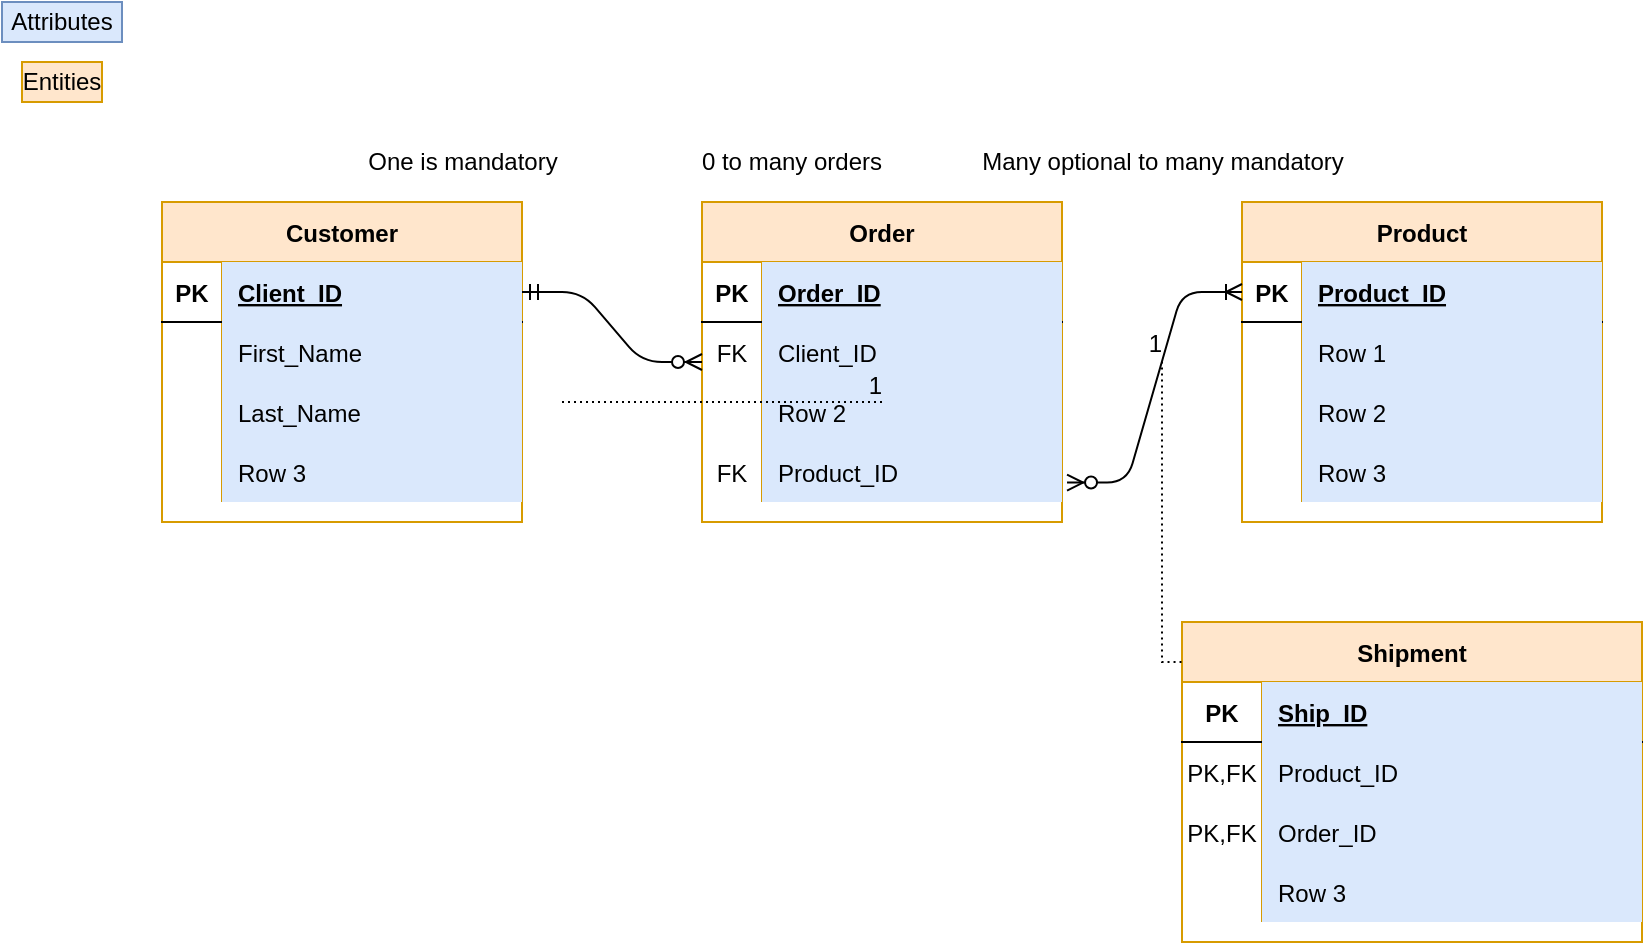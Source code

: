 <mxfile version="14.6.13" type="github"><diagram id="dd8alpgqYTCIllDa-1uj" name="Page-1"><mxGraphModel dx="981" dy="628" grid="1" gridSize="10" guides="1" tooltips="1" connect="1" arrows="1" fold="1" page="1" pageScale="1" pageWidth="850" pageHeight="1100" math="0" shadow="0"><root><mxCell id="0"/><mxCell id="1" parent="0"/><mxCell id="5O8aI4W-11ODeVFos5f2-3" value="Order" style="shape=table;startSize=30;container=1;collapsible=1;childLayout=tableLayout;fixedRows=1;rowLines=0;fontStyle=1;align=center;resizeLast=1;fillColor=#ffe6cc;strokeColor=#d79b00;" vertex="1" parent="1"><mxGeometry x="380" y="260" width="180" height="160" as="geometry"/></mxCell><mxCell id="5O8aI4W-11ODeVFos5f2-4" value="" style="shape=partialRectangle;collapsible=0;dropTarget=0;pointerEvents=0;fillColor=none;top=0;left=0;bottom=1;right=0;points=[[0,0.5],[1,0.5]];portConstraint=eastwest;" vertex="1" parent="5O8aI4W-11ODeVFos5f2-3"><mxGeometry y="30" width="180" height="30" as="geometry"/></mxCell><mxCell id="5O8aI4W-11ODeVFos5f2-5" value="PK" style="shape=partialRectangle;connectable=0;fillColor=none;top=0;left=0;bottom=0;right=0;fontStyle=1;overflow=hidden;" vertex="1" parent="5O8aI4W-11ODeVFos5f2-4"><mxGeometry width="30" height="30" as="geometry"/></mxCell><mxCell id="5O8aI4W-11ODeVFos5f2-6" value="Order_ID" style="shape=partialRectangle;connectable=0;fillColor=#dae8fc;top=0;left=0;bottom=0;right=0;align=left;spacingLeft=6;fontStyle=5;overflow=hidden;strokeColor=#6c8ebf;" vertex="1" parent="5O8aI4W-11ODeVFos5f2-4"><mxGeometry x="30" width="150" height="30" as="geometry"/></mxCell><mxCell id="5O8aI4W-11ODeVFos5f2-7" value="" style="shape=partialRectangle;collapsible=0;dropTarget=0;pointerEvents=0;fillColor=none;top=0;left=0;bottom=0;right=0;points=[[0,0.5],[1,0.5]];portConstraint=eastwest;" vertex="1" parent="5O8aI4W-11ODeVFos5f2-3"><mxGeometry y="60" width="180" height="30" as="geometry"/></mxCell><mxCell id="5O8aI4W-11ODeVFos5f2-8" value="FK" style="shape=partialRectangle;connectable=0;fillColor=none;top=0;left=0;bottom=0;right=0;editable=1;overflow=hidden;" vertex="1" parent="5O8aI4W-11ODeVFos5f2-7"><mxGeometry width="30" height="30" as="geometry"/></mxCell><mxCell id="5O8aI4W-11ODeVFos5f2-9" value="Client_ID" style="shape=partialRectangle;connectable=0;fillColor=#dae8fc;top=0;left=0;bottom=0;right=0;align=left;spacingLeft=6;overflow=hidden;strokeColor=#6c8ebf;" vertex="1" parent="5O8aI4W-11ODeVFos5f2-7"><mxGeometry x="30" width="150" height="30" as="geometry"/></mxCell><mxCell id="5O8aI4W-11ODeVFos5f2-10" value="" style="shape=partialRectangle;collapsible=0;dropTarget=0;pointerEvents=0;fillColor=none;top=0;left=0;bottom=0;right=0;points=[[0,0.5],[1,0.5]];portConstraint=eastwest;" vertex="1" parent="5O8aI4W-11ODeVFos5f2-3"><mxGeometry y="90" width="180" height="30" as="geometry"/></mxCell><mxCell id="5O8aI4W-11ODeVFos5f2-11" value="" style="shape=partialRectangle;connectable=0;fillColor=none;top=0;left=0;bottom=0;right=0;editable=1;overflow=hidden;" vertex="1" parent="5O8aI4W-11ODeVFos5f2-10"><mxGeometry width="30" height="30" as="geometry"/></mxCell><mxCell id="5O8aI4W-11ODeVFos5f2-12" value="Row 2" style="shape=partialRectangle;connectable=0;fillColor=#dae8fc;top=0;left=0;bottom=0;right=0;align=left;spacingLeft=6;overflow=hidden;strokeColor=#6c8ebf;" vertex="1" parent="5O8aI4W-11ODeVFos5f2-10"><mxGeometry x="30" width="150" height="30" as="geometry"/></mxCell><mxCell id="5O8aI4W-11ODeVFos5f2-13" value="" style="shape=partialRectangle;collapsible=0;dropTarget=0;pointerEvents=0;fillColor=none;top=0;left=0;bottom=0;right=0;points=[[0,0.5],[1,0.5]];portConstraint=eastwest;" vertex="1" parent="5O8aI4W-11ODeVFos5f2-3"><mxGeometry y="120" width="180" height="30" as="geometry"/></mxCell><mxCell id="5O8aI4W-11ODeVFos5f2-14" value="FK" style="shape=partialRectangle;connectable=0;fillColor=none;top=0;left=0;bottom=0;right=0;editable=1;overflow=hidden;" vertex="1" parent="5O8aI4W-11ODeVFos5f2-13"><mxGeometry width="30" height="30" as="geometry"/></mxCell><mxCell id="5O8aI4W-11ODeVFos5f2-15" value="Product_ID" style="shape=partialRectangle;connectable=0;fillColor=#dae8fc;top=0;left=0;bottom=0;right=0;align=left;spacingLeft=6;overflow=hidden;strokeColor=#6c8ebf;" vertex="1" parent="5O8aI4W-11ODeVFos5f2-13"><mxGeometry x="30" width="150" height="30" as="geometry"/></mxCell><mxCell id="5O8aI4W-11ODeVFos5f2-20" value="Product" style="shape=table;startSize=30;container=1;collapsible=1;childLayout=tableLayout;fixedRows=1;rowLines=0;fontStyle=1;align=center;resizeLast=1;fillColor=#ffe6cc;strokeColor=#d79b00;" vertex="1" parent="1"><mxGeometry x="650" y="260" width="180" height="160" as="geometry"/></mxCell><mxCell id="5O8aI4W-11ODeVFos5f2-21" value="" style="shape=partialRectangle;collapsible=0;dropTarget=0;pointerEvents=0;fillColor=none;top=0;left=0;bottom=1;right=0;points=[[0,0.5],[1,0.5]];portConstraint=eastwest;" vertex="1" parent="5O8aI4W-11ODeVFos5f2-20"><mxGeometry y="30" width="180" height="30" as="geometry"/></mxCell><mxCell id="5O8aI4W-11ODeVFos5f2-22" value="PK" style="shape=partialRectangle;connectable=0;fillColor=none;top=0;left=0;bottom=0;right=0;fontStyle=1;overflow=hidden;" vertex="1" parent="5O8aI4W-11ODeVFos5f2-21"><mxGeometry width="30" height="30" as="geometry"/></mxCell><mxCell id="5O8aI4W-11ODeVFos5f2-23" value="Product_ID" style="shape=partialRectangle;connectable=0;fillColor=#dae8fc;top=0;left=0;bottom=0;right=0;align=left;spacingLeft=6;fontStyle=5;overflow=hidden;strokeColor=#6c8ebf;" vertex="1" parent="5O8aI4W-11ODeVFos5f2-21"><mxGeometry x="30" width="150" height="30" as="geometry"/></mxCell><mxCell id="5O8aI4W-11ODeVFos5f2-24" value="" style="shape=partialRectangle;collapsible=0;dropTarget=0;pointerEvents=0;fillColor=none;top=0;left=0;bottom=0;right=0;points=[[0,0.5],[1,0.5]];portConstraint=eastwest;" vertex="1" parent="5O8aI4W-11ODeVFos5f2-20"><mxGeometry y="60" width="180" height="30" as="geometry"/></mxCell><mxCell id="5O8aI4W-11ODeVFos5f2-25" value="" style="shape=partialRectangle;connectable=0;fillColor=none;top=0;left=0;bottom=0;right=0;editable=1;overflow=hidden;" vertex="1" parent="5O8aI4W-11ODeVFos5f2-24"><mxGeometry width="30" height="30" as="geometry"/></mxCell><mxCell id="5O8aI4W-11ODeVFos5f2-26" value="Row 1" style="shape=partialRectangle;connectable=0;fillColor=#dae8fc;top=0;left=0;bottom=0;right=0;align=left;spacingLeft=6;overflow=hidden;strokeColor=#6c8ebf;" vertex="1" parent="5O8aI4W-11ODeVFos5f2-24"><mxGeometry x="30" width="150" height="30" as="geometry"/></mxCell><mxCell id="5O8aI4W-11ODeVFos5f2-27" value="" style="shape=partialRectangle;collapsible=0;dropTarget=0;pointerEvents=0;fillColor=none;top=0;left=0;bottom=0;right=0;points=[[0,0.5],[1,0.5]];portConstraint=eastwest;" vertex="1" parent="5O8aI4W-11ODeVFos5f2-20"><mxGeometry y="90" width="180" height="30" as="geometry"/></mxCell><mxCell id="5O8aI4W-11ODeVFos5f2-28" value="" style="shape=partialRectangle;connectable=0;fillColor=none;top=0;left=0;bottom=0;right=0;editable=1;overflow=hidden;" vertex="1" parent="5O8aI4W-11ODeVFos5f2-27"><mxGeometry width="30" height="30" as="geometry"/></mxCell><mxCell id="5O8aI4W-11ODeVFos5f2-29" value="Row 2" style="shape=partialRectangle;connectable=0;fillColor=#dae8fc;top=0;left=0;bottom=0;right=0;align=left;spacingLeft=6;overflow=hidden;strokeColor=#6c8ebf;" vertex="1" parent="5O8aI4W-11ODeVFos5f2-27"><mxGeometry x="30" width="150" height="30" as="geometry"/></mxCell><mxCell id="5O8aI4W-11ODeVFos5f2-30" value="" style="shape=partialRectangle;collapsible=0;dropTarget=0;pointerEvents=0;fillColor=none;top=0;left=0;bottom=0;right=0;points=[[0,0.5],[1,0.5]];portConstraint=eastwest;" vertex="1" parent="5O8aI4W-11ODeVFos5f2-20"><mxGeometry y="120" width="180" height="30" as="geometry"/></mxCell><mxCell id="5O8aI4W-11ODeVFos5f2-31" value="" style="shape=partialRectangle;connectable=0;fillColor=none;top=0;left=0;bottom=0;right=0;editable=1;overflow=hidden;" vertex="1" parent="5O8aI4W-11ODeVFos5f2-30"><mxGeometry width="30" height="30" as="geometry"/></mxCell><mxCell id="5O8aI4W-11ODeVFos5f2-32" value="Row 3" style="shape=partialRectangle;connectable=0;fillColor=#dae8fc;top=0;left=0;bottom=0;right=0;align=left;spacingLeft=6;overflow=hidden;strokeColor=#6c8ebf;" vertex="1" parent="5O8aI4W-11ODeVFos5f2-30"><mxGeometry x="30" width="150" height="30" as="geometry"/></mxCell><mxCell id="5O8aI4W-11ODeVFos5f2-33" value="Customer" style="shape=table;startSize=30;container=1;collapsible=1;childLayout=tableLayout;fixedRows=1;rowLines=0;fontStyle=1;align=center;resizeLast=1;fillColor=#ffe6cc;strokeColor=#d79b00;" vertex="1" parent="1"><mxGeometry x="110" y="260" width="180" height="160" as="geometry"/></mxCell><mxCell id="5O8aI4W-11ODeVFos5f2-34" value="" style="shape=partialRectangle;collapsible=0;dropTarget=0;pointerEvents=0;fillColor=none;top=0;left=0;bottom=1;right=0;points=[[0,0.5],[1,0.5]];portConstraint=eastwest;" vertex="1" parent="5O8aI4W-11ODeVFos5f2-33"><mxGeometry y="30" width="180" height="30" as="geometry"/></mxCell><mxCell id="5O8aI4W-11ODeVFos5f2-35" value="PK" style="shape=partialRectangle;connectable=0;fillColor=none;top=0;left=0;bottom=0;right=0;fontStyle=1;overflow=hidden;" vertex="1" parent="5O8aI4W-11ODeVFos5f2-34"><mxGeometry width="30" height="30" as="geometry"/></mxCell><mxCell id="5O8aI4W-11ODeVFos5f2-36" value="Client_ID" style="shape=partialRectangle;connectable=0;fillColor=#dae8fc;top=0;left=0;bottom=0;right=0;align=left;spacingLeft=6;fontStyle=5;overflow=hidden;strokeColor=#6c8ebf;" vertex="1" parent="5O8aI4W-11ODeVFos5f2-34"><mxGeometry x="30" width="150" height="30" as="geometry"/></mxCell><mxCell id="5O8aI4W-11ODeVFos5f2-37" value="" style="shape=partialRectangle;collapsible=0;dropTarget=0;pointerEvents=0;fillColor=none;top=0;left=0;bottom=0;right=0;points=[[0,0.5],[1,0.5]];portConstraint=eastwest;" vertex="1" parent="5O8aI4W-11ODeVFos5f2-33"><mxGeometry y="60" width="180" height="30" as="geometry"/></mxCell><mxCell id="5O8aI4W-11ODeVFos5f2-38" value="" style="shape=partialRectangle;connectable=0;fillColor=none;top=0;left=0;bottom=0;right=0;editable=1;overflow=hidden;" vertex="1" parent="5O8aI4W-11ODeVFos5f2-37"><mxGeometry width="30" height="30" as="geometry"/></mxCell><mxCell id="5O8aI4W-11ODeVFos5f2-39" value="First_Name" style="shape=partialRectangle;connectable=0;fillColor=#dae8fc;top=0;left=0;bottom=0;right=0;align=left;spacingLeft=6;overflow=hidden;strokeColor=#6c8ebf;" vertex="1" parent="5O8aI4W-11ODeVFos5f2-37"><mxGeometry x="30" width="150" height="30" as="geometry"/></mxCell><mxCell id="5O8aI4W-11ODeVFos5f2-40" value="" style="shape=partialRectangle;collapsible=0;dropTarget=0;pointerEvents=0;fillColor=none;top=0;left=0;bottom=0;right=0;points=[[0,0.5],[1,0.5]];portConstraint=eastwest;" vertex="1" parent="5O8aI4W-11ODeVFos5f2-33"><mxGeometry y="90" width="180" height="30" as="geometry"/></mxCell><mxCell id="5O8aI4W-11ODeVFos5f2-41" value="" style="shape=partialRectangle;connectable=0;fillColor=none;top=0;left=0;bottom=0;right=0;editable=1;overflow=hidden;" vertex="1" parent="5O8aI4W-11ODeVFos5f2-40"><mxGeometry width="30" height="30" as="geometry"/></mxCell><mxCell id="5O8aI4W-11ODeVFos5f2-42" value="Last_Name" style="shape=partialRectangle;connectable=0;fillColor=#dae8fc;top=0;left=0;bottom=0;right=0;align=left;spacingLeft=6;overflow=hidden;strokeColor=#6c8ebf;" vertex="1" parent="5O8aI4W-11ODeVFos5f2-40"><mxGeometry x="30" width="150" height="30" as="geometry"/></mxCell><mxCell id="5O8aI4W-11ODeVFos5f2-43" value="" style="shape=partialRectangle;collapsible=0;dropTarget=0;pointerEvents=0;fillColor=none;top=0;left=0;bottom=0;right=0;points=[[0,0.5],[1,0.5]];portConstraint=eastwest;" vertex="1" parent="5O8aI4W-11ODeVFos5f2-33"><mxGeometry y="120" width="180" height="30" as="geometry"/></mxCell><mxCell id="5O8aI4W-11ODeVFos5f2-44" value="" style="shape=partialRectangle;connectable=0;fillColor=none;top=0;left=0;bottom=0;right=0;editable=1;overflow=hidden;" vertex="1" parent="5O8aI4W-11ODeVFos5f2-43"><mxGeometry width="30" height="30" as="geometry"/></mxCell><mxCell id="5O8aI4W-11ODeVFos5f2-45" value="Row 3" style="shape=partialRectangle;connectable=0;fillColor=#dae8fc;top=0;left=0;bottom=0;right=0;align=left;spacingLeft=6;overflow=hidden;strokeColor=#6c8ebf;" vertex="1" parent="5O8aI4W-11ODeVFos5f2-43"><mxGeometry x="30" width="150" height="30" as="geometry"/></mxCell><mxCell id="5O8aI4W-11ODeVFos5f2-47" value="Entities" style="text;html=1;strokeColor=#d79b00;fillColor=#ffe6cc;align=center;verticalAlign=middle;whiteSpace=wrap;rounded=0;" vertex="1" parent="1"><mxGeometry x="40" y="190" width="40" height="20" as="geometry"/></mxCell><mxCell id="5O8aI4W-11ODeVFos5f2-49" value="Attributes" style="text;html=1;strokeColor=#6c8ebf;fillColor=#dae8fc;align=center;verticalAlign=middle;whiteSpace=wrap;rounded=0;" vertex="1" parent="1"><mxGeometry x="30" y="160" width="60" height="20" as="geometry"/></mxCell><mxCell id="5O8aI4W-11ODeVFos5f2-54" value="0 to many orders" style="text;html=1;strokeColor=none;fillColor=none;align=center;verticalAlign=middle;whiteSpace=wrap;rounded=0;" vertex="1" parent="1"><mxGeometry x="375" y="230" width="100" height="20" as="geometry"/></mxCell><mxCell id="5O8aI4W-11ODeVFos5f2-57" value="" style="edgeStyle=entityRelationEdgeStyle;fontSize=12;html=1;endArrow=ERzeroToMany;startArrow=ERmandOne;exitX=1;exitY=0.5;exitDx=0;exitDy=0;" edge="1" parent="1" source="5O8aI4W-11ODeVFos5f2-34"><mxGeometry width="100" height="100" relative="1" as="geometry"><mxPoint x="300" y="270" as="sourcePoint"/><mxPoint x="380" y="340" as="targetPoint"/></mxGeometry></mxCell><mxCell id="5O8aI4W-11ODeVFos5f2-58" value="One is mandatory" style="text;html=1;align=center;verticalAlign=middle;resizable=0;points=[];autosize=1;strokeColor=none;" vertex="1" parent="1"><mxGeometry x="205" y="230" width="110" height="20" as="geometry"/></mxCell><mxCell id="5O8aI4W-11ODeVFos5f2-59" value="" style="edgeStyle=entityRelationEdgeStyle;fontSize=12;html=1;endArrow=ERoneToMany;startArrow=ERzeroToMany;exitX=1.014;exitY=0.676;exitDx=0;exitDy=0;exitPerimeter=0;entryX=0;entryY=0.5;entryDx=0;entryDy=0;" edge="1" parent="1" source="5O8aI4W-11ODeVFos5f2-13" target="5O8aI4W-11ODeVFos5f2-21"><mxGeometry width="100" height="100" relative="1" as="geometry"><mxPoint x="340" y="480" as="sourcePoint"/><mxPoint x="650" y="280" as="targetPoint"/></mxGeometry></mxCell><mxCell id="5O8aI4W-11ODeVFos5f2-60" value="Many optional to many mandatory" style="text;html=1;align=center;verticalAlign=middle;resizable=0;points=[];autosize=1;strokeColor=none;" vertex="1" parent="1"><mxGeometry x="510" y="230" width="200" height="20" as="geometry"/></mxCell><mxCell id="5O8aI4W-11ODeVFos5f2-61" value="Shipment" style="shape=table;startSize=30;container=1;collapsible=1;childLayout=tableLayout;fixedRows=1;rowLines=0;fontStyle=1;align=center;resizeLast=1;fillColor=#ffe6cc;strokeColor=#d79b00;" vertex="1" parent="1"><mxGeometry x="620" y="470" width="230" height="160" as="geometry"/></mxCell><mxCell id="5O8aI4W-11ODeVFos5f2-62" value="" style="shape=partialRectangle;collapsible=0;dropTarget=0;pointerEvents=0;fillColor=none;top=0;left=0;bottom=1;right=0;points=[[0,0.5],[1,0.5]];portConstraint=eastwest;" vertex="1" parent="5O8aI4W-11ODeVFos5f2-61"><mxGeometry y="30" width="230" height="30" as="geometry"/></mxCell><mxCell id="5O8aI4W-11ODeVFos5f2-63" value="PK" style="shape=partialRectangle;connectable=0;fillColor=none;top=0;left=0;bottom=0;right=0;fontStyle=1;overflow=hidden;" vertex="1" parent="5O8aI4W-11ODeVFos5f2-62"><mxGeometry width="40" height="30" as="geometry"/></mxCell><mxCell id="5O8aI4W-11ODeVFos5f2-64" value="Ship_ID" style="shape=partialRectangle;connectable=0;fillColor=#dae8fc;top=0;left=0;bottom=0;right=0;align=left;spacingLeft=6;fontStyle=5;overflow=hidden;strokeColor=#6c8ebf;" vertex="1" parent="5O8aI4W-11ODeVFos5f2-62"><mxGeometry x="40" width="190" height="30" as="geometry"/></mxCell><mxCell id="5O8aI4W-11ODeVFos5f2-65" value="" style="shape=partialRectangle;collapsible=0;dropTarget=0;pointerEvents=0;fillColor=none;top=0;left=0;bottom=0;right=0;points=[[0,0.5],[1,0.5]];portConstraint=eastwest;" vertex="1" parent="5O8aI4W-11ODeVFos5f2-61"><mxGeometry y="60" width="230" height="30" as="geometry"/></mxCell><mxCell id="5O8aI4W-11ODeVFos5f2-66" value="PK,FK" style="shape=partialRectangle;connectable=0;fillColor=none;top=0;left=0;bottom=0;right=0;editable=1;overflow=hidden;" vertex="1" parent="5O8aI4W-11ODeVFos5f2-65"><mxGeometry width="40" height="30" as="geometry"/></mxCell><mxCell id="5O8aI4W-11ODeVFos5f2-67" value="Product_ID" style="shape=partialRectangle;connectable=0;fillColor=#dae8fc;top=0;left=0;bottom=0;right=0;align=left;spacingLeft=6;overflow=hidden;strokeColor=#6c8ebf;" vertex="1" parent="5O8aI4W-11ODeVFos5f2-65"><mxGeometry x="40" width="190" height="30" as="geometry"/></mxCell><mxCell id="5O8aI4W-11ODeVFos5f2-68" value="" style="shape=partialRectangle;collapsible=0;dropTarget=0;pointerEvents=0;fillColor=none;top=0;left=0;bottom=0;right=0;points=[[0,0.5],[1,0.5]];portConstraint=eastwest;" vertex="1" parent="5O8aI4W-11ODeVFos5f2-61"><mxGeometry y="90" width="230" height="30" as="geometry"/></mxCell><mxCell id="5O8aI4W-11ODeVFos5f2-69" value="PK,FK" style="shape=partialRectangle;connectable=0;fillColor=none;top=0;left=0;bottom=0;right=0;editable=1;overflow=hidden;" vertex="1" parent="5O8aI4W-11ODeVFos5f2-68"><mxGeometry width="40" height="30" as="geometry"/></mxCell><mxCell id="5O8aI4W-11ODeVFos5f2-70" value="Order_ID" style="shape=partialRectangle;connectable=0;fillColor=#dae8fc;top=0;left=0;bottom=0;right=0;align=left;spacingLeft=6;overflow=hidden;strokeColor=#6c8ebf;" vertex="1" parent="5O8aI4W-11ODeVFos5f2-68"><mxGeometry x="40" width="190" height="30" as="geometry"/></mxCell><mxCell id="5O8aI4W-11ODeVFos5f2-71" value="" style="shape=partialRectangle;collapsible=0;dropTarget=0;pointerEvents=0;fillColor=none;top=0;left=0;bottom=0;right=0;points=[[0,0.5],[1,0.5]];portConstraint=eastwest;" vertex="1" parent="5O8aI4W-11ODeVFos5f2-61"><mxGeometry y="120" width="230" height="30" as="geometry"/></mxCell><mxCell id="5O8aI4W-11ODeVFos5f2-72" value="" style="shape=partialRectangle;connectable=0;fillColor=none;top=0;left=0;bottom=0;right=0;editable=1;overflow=hidden;" vertex="1" parent="5O8aI4W-11ODeVFos5f2-71"><mxGeometry width="40" height="30" as="geometry"/></mxCell><mxCell id="5O8aI4W-11ODeVFos5f2-73" value="Row 3" style="shape=partialRectangle;connectable=0;fillColor=#dae8fc;top=0;left=0;bottom=0;right=0;align=left;spacingLeft=6;overflow=hidden;strokeColor=#6c8ebf;" vertex="1" parent="5O8aI4W-11ODeVFos5f2-71"><mxGeometry x="40" width="190" height="30" as="geometry"/></mxCell><mxCell id="5O8aI4W-11ODeVFos5f2-74" value="" style="endArrow=none;html=1;rounded=0;dashed=1;dashPattern=1 2;" edge="1" parent="1"><mxGeometry relative="1" as="geometry"><mxPoint x="310" y="360" as="sourcePoint"/><mxPoint x="470" y="360" as="targetPoint"/></mxGeometry></mxCell><mxCell id="5O8aI4W-11ODeVFos5f2-75" value="1" style="resizable=0;html=1;align=right;verticalAlign=bottom;" connectable="0" vertex="1" parent="5O8aI4W-11ODeVFos5f2-74"><mxGeometry x="1" relative="1" as="geometry"/></mxCell><mxCell id="5O8aI4W-11ODeVFos5f2-76" value="" style="endArrow=none;html=1;rounded=0;dashed=1;dashPattern=1 2;exitX=-0.001;exitY=0.125;exitDx=0;exitDy=0;exitPerimeter=0;" edge="1" parent="1" source="5O8aI4W-11ODeVFos5f2-61"><mxGeometry relative="1" as="geometry"><mxPoint x="320" y="500" as="sourcePoint"/><mxPoint x="610" y="340" as="targetPoint"/><Array as="points"><mxPoint x="610" y="490"/></Array></mxGeometry></mxCell><mxCell id="5O8aI4W-11ODeVFos5f2-77" value="1" style="resizable=0;html=1;align=right;verticalAlign=bottom;" connectable="0" vertex="1" parent="5O8aI4W-11ODeVFos5f2-76"><mxGeometry x="1" relative="1" as="geometry"/></mxCell></root></mxGraphModel></diagram></mxfile>